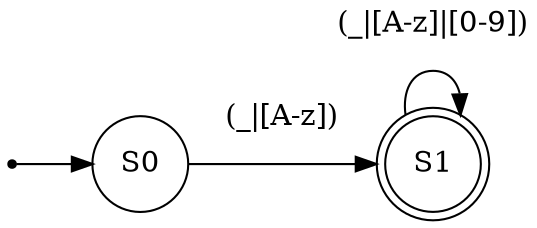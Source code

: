 digraph finite_state_machine {
rankdir=LR;
size="8,5"

node [shape = circle, label="S0", fontsize=14] S0;
node [shape = doublecircle, label="S1", fontsize=14] S1;


node [shape = point ] qi;
qi -> S0;

S0   -> S1  [ label = "(_|[A-z])\n " ];
S1   -> S1  [ label = "(_|[A-z]|[0-9])\n " ];
}
